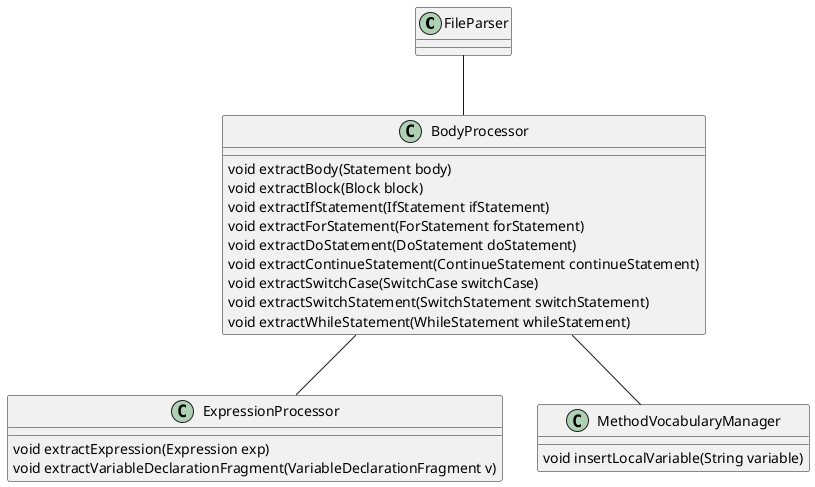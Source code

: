 @startuml

' este diagrama serve apenas para visualização de uma das partes do
' extrator de vocabulário de Java, para uso em reunião

class FileParser {
    ' classe que só serve de exemplo do que chamaria a BodyProcessor
}
FileParser -- BodyProcessor

class BodyProcessor{
    void extractBody(Statement body)
    void extractBlock(Block block)
    void extractIfStatement(IfStatement ifStatement)
    void extractForStatement(ForStatement forStatement)
    void extractDoStatement(DoStatement doStatement)
    void extractContinueStatement(ContinueStatement continueStatement)
    void extractSwitchCase(SwitchCase switchCase)
    void extractSwitchStatement(SwitchStatement switchStatement)
    void extractWhileStatement(WhileStatement whileStatement)
}
BodyProcessor -- ExpressionProcessor
BodyProcessor -- MethodVocabularyManager

class ExpressionProcessor{
    void extractExpression(Expression exp)
    void extractVariableDeclarationFragment(VariableDeclarationFragment v)
}

class MethodVocabularyManager{
    void insertLocalVariable(String variable)
}

@enduml